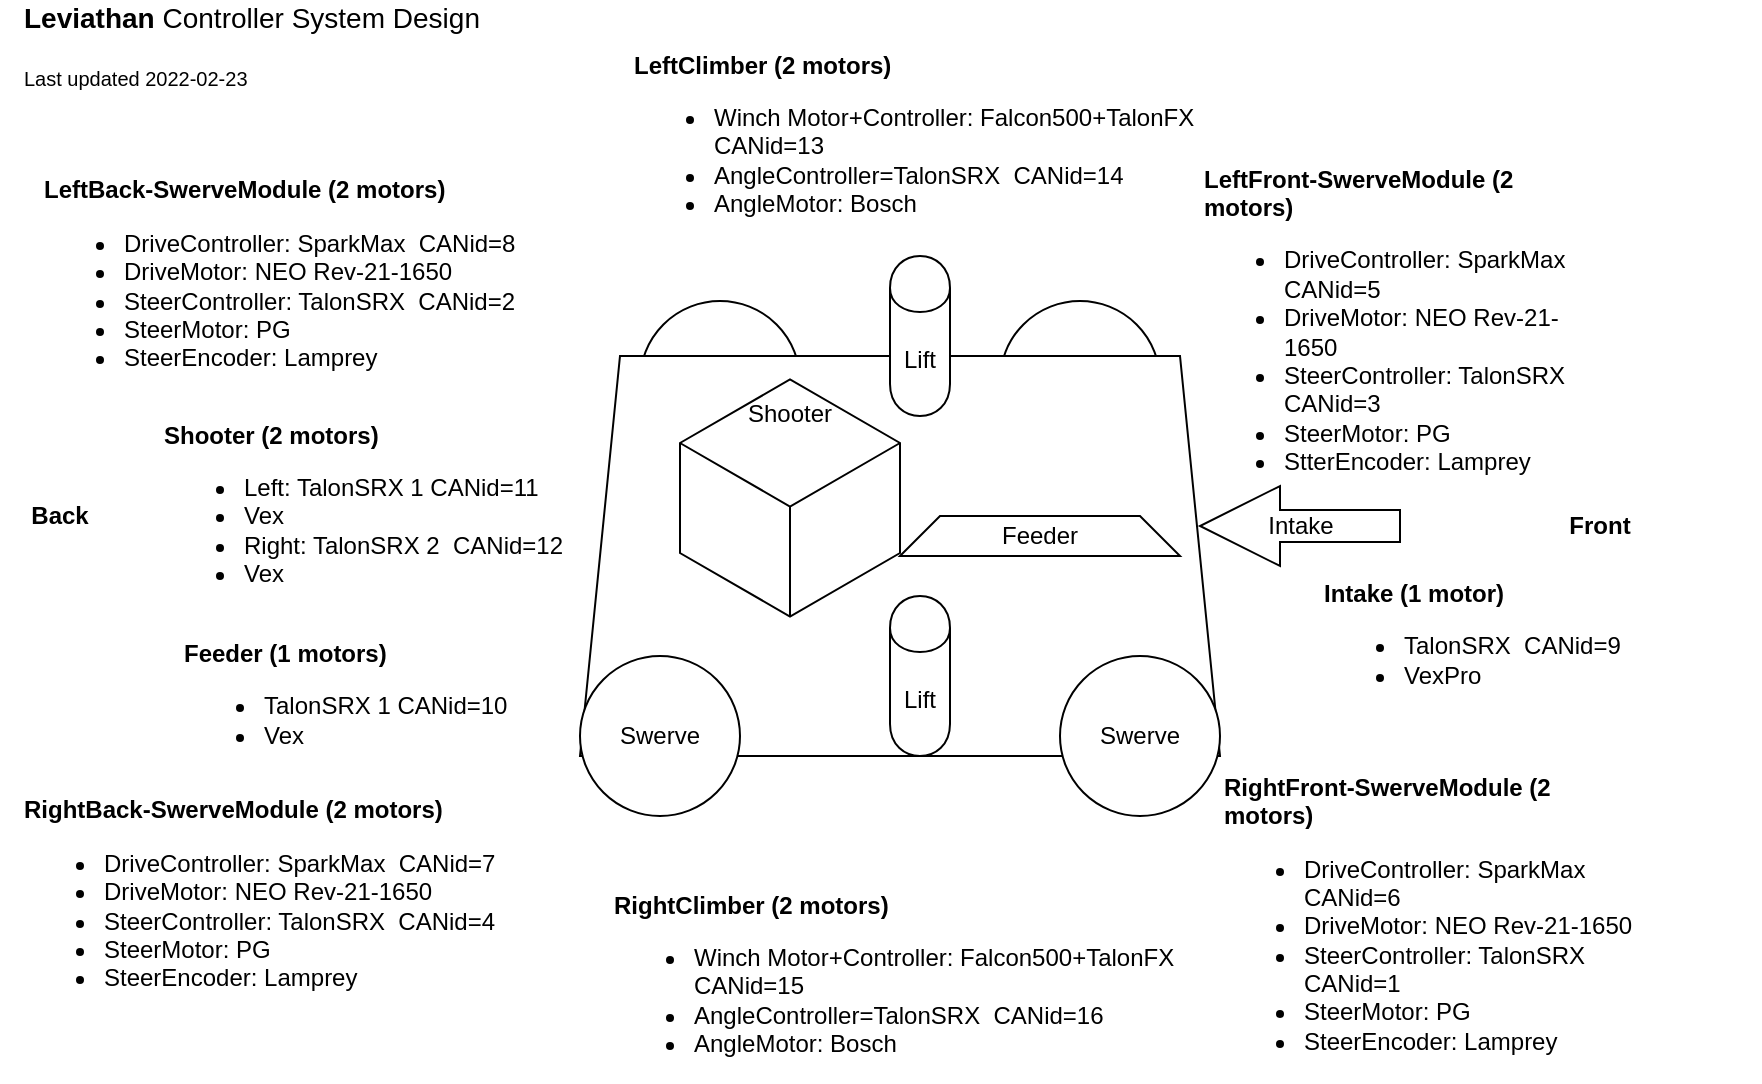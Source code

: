 <mxfile version="11.2.4" type="device" pages="1"><diagram id="aq-imfE5DwpCmfUWSRYW" name="Page-1"><mxGraphModel dx="931" dy="549" grid="1" gridSize="10" guides="1" tooltips="1" connect="1" arrows="1" fold="1" page="1" pageScale="1" pageWidth="850" pageHeight="1100" math="0" shadow="0"><root><mxCell id="0"/><mxCell id="1" parent="0"/><mxCell id="OiVuoZo3RGiIisSlQevk-17" value="" style="ellipse;whiteSpace=wrap;html=1;" parent="1" vertex="1"><mxGeometry x="510" y="172.5" width="80" height="80" as="geometry"/></mxCell><mxCell id="OiVuoZo3RGiIisSlQevk-3" value="" style="ellipse;whiteSpace=wrap;html=1;" parent="1" vertex="1"><mxGeometry x="330" y="172.5" width="80" height="80" as="geometry"/></mxCell><mxCell id="OiVuoZo3RGiIisSlQevk-1" value="" style="shape=trapezoid;perimeter=trapezoidPerimeter;whiteSpace=wrap;html=1;fixedSize=1;" parent="1" vertex="1"><mxGeometry x="300" y="200" width="320" height="200" as="geometry"/></mxCell><mxCell id="OiVuoZo3RGiIisSlQevk-6" value="&lt;b&gt;LeftClimber (2 motors)&lt;/b&gt;&lt;br&gt;&lt;ul&gt;&lt;li&gt;Winch Motor+Controller: Falcon500+TalonFX&amp;nbsp; CANid=13&lt;br&gt;&lt;/li&gt;&lt;li&gt;AngleController=TalonSRX&amp;nbsp; CANid=14&lt;/li&gt;&lt;li&gt;AngleMotor: Bosch&lt;/li&gt;&lt;/ul&gt;" style="text;html=1;strokeColor=none;fillColor=none;align=left;verticalAlign=middle;whiteSpace=wrap;rounded=0;" parent="1" vertex="1"><mxGeometry x="325" y="80" width="310" height="30" as="geometry"/></mxCell><mxCell id="OiVuoZo3RGiIisSlQevk-7" value="&lt;b&gt;RightBack-SwerveModule (2 motors)&lt;/b&gt;&lt;br&gt;&lt;ul&gt;&lt;li&gt;DriveController: SparkMax&amp;nbsp; CANid=7&lt;/li&gt;&lt;li&gt;DriveMotor: NEO Rev-21-1650&lt;/li&gt;&lt;li&gt;SteerController: TalonSRX&amp;nbsp; CANid=4&lt;/li&gt;&lt;li&gt;SteerMotor: PG&lt;/li&gt;&lt;li&gt;SteerEncoder: Lamprey&lt;/li&gt;&lt;/ul&gt;" style="text;html=1;strokeColor=none;fillColor=none;align=left;verticalAlign=middle;whiteSpace=wrap;rounded=0;" parent="1" vertex="1"><mxGeometry x="20" y="460" width="270" height="30" as="geometry"/></mxCell><mxCell id="OiVuoZo3RGiIisSlQevk-9" value="&lt;b&gt;RightFront-SwerveModule (2 motors)&lt;/b&gt;&lt;br&gt;&lt;ul&gt;&lt;li&gt;DriveController: SparkMax&amp;nbsp; CANid=6&lt;/li&gt;&lt;li&gt;DriveMotor: NEO Rev-21-1650&lt;/li&gt;&lt;li&gt;SteerController: TalonSRX&amp;nbsp; CANid=1&lt;/li&gt;&lt;li&gt;SteerMotor: PG&lt;/li&gt;&lt;li&gt;SteerEncoder: Lamprey&lt;/li&gt;&lt;/ul&gt;" style="text;html=1;strokeColor=none;fillColor=none;align=left;verticalAlign=middle;whiteSpace=wrap;rounded=0;" parent="1" vertex="1"><mxGeometry x="620" y="470" width="210" height="30" as="geometry"/></mxCell><mxCell id="OiVuoZo3RGiIisSlQevk-10" value="&lt;b&gt;LeftFront-SwerveModule (2 motors)&lt;/b&gt;&lt;br&gt;&lt;ul&gt;&lt;li&gt;DriveController: SparkMax&amp;nbsp; CANid=5&lt;/li&gt;&lt;li&gt;DriveMotor: NEO Rev-21-1650&lt;/li&gt;&lt;li&gt;SteerController: TalonSRX&amp;nbsp; CANid=3&lt;/li&gt;&lt;li&gt;SteerMotor: PG&lt;/li&gt;&lt;li&gt;StterEncoder: Lamprey&lt;/li&gt;&lt;/ul&gt;" style="text;html=1;strokeColor=none;fillColor=none;align=left;verticalAlign=middle;whiteSpace=wrap;rounded=0;" parent="1" vertex="1"><mxGeometry x="610" y="172.5" width="190" height="30" as="geometry"/></mxCell><mxCell id="OiVuoZo3RGiIisSlQevk-11" value="Front" style="text;html=1;strokeColor=none;fillColor=none;align=center;verticalAlign=middle;whiteSpace=wrap;rounded=0;fontStyle=1" parent="1" vertex="1"><mxGeometry x="780" y="270" width="60" height="30" as="geometry"/></mxCell><mxCell id="OiVuoZo3RGiIisSlQevk-12" value="Back" style="text;html=1;strokeColor=none;fillColor=none;align=center;verticalAlign=middle;whiteSpace=wrap;rounded=0;fontStyle=1" parent="1" vertex="1"><mxGeometry x="10" y="265" width="60" height="30" as="geometry"/></mxCell><mxCell id="OiVuoZo3RGiIisSlQevk-15" value="&lt;b&gt;LeftBack-SwerveModule (2 motors)&lt;/b&gt;&lt;br&gt;&lt;ul&gt;&lt;li&gt;DriveController: SparkMax&amp;nbsp; CANid=8&lt;/li&gt;&lt;li&gt;DriveMotor: NEO Rev-21-1650&lt;/li&gt;&lt;li&gt;SteerController: TalonSRX&amp;nbsp; CANid=2&lt;/li&gt;&lt;li&gt;SteerMotor: PG&lt;/li&gt;&lt;li&gt;SteerEncoder: Lamprey&lt;/li&gt;&lt;/ul&gt;" style="text;html=1;strokeColor=none;fillColor=none;align=left;verticalAlign=middle;whiteSpace=wrap;rounded=0;" parent="1" vertex="1"><mxGeometry x="30" y="150" width="270" height="30" as="geometry"/></mxCell><mxCell id="OiVuoZo3RGiIisSlQevk-16" value="&lt;span style=&quot;color: rgba(0 , 0 , 0 , 0) ; font-family: monospace ; font-size: 0px&quot;&gt;%3CmxGraphModel%3E%3Croot%3E%3CmxCell%20id%3D%220%22%2F%3E%3CmxCell%20id%3D%221%22%20parent%3D%220%22%2F%3E%3CmxCell%20id%3D%222%22%20value%3D%22%26lt%3Bb%26gt%3BLeftClimber%20(Winch%20motor%2C%20Angle%20motor)%26lt%3B%2Fb%26gt%3B%26lt%3Bbr%26gt%3B%26lt%3Bul%26gt%3B%26lt%3Bli%26gt%3B%26lt%3Bspan%26gt%3BTalonSRX%26amp%3Bnbsp%3B%20CANid%3D%3F%3F%3F%26lt%3B%2Fspan%26gt%3B%26lt%3Bbr%26gt%3B%26lt%3B%2Fli%26gt%3B%26lt%3Bli%26gt%3BWinch%3A%20FalconFX%20CANid%3D%3F%3F%3F%26lt%3B%2Fli%26gt%3B%26lt%3Bli%26gt%3BAngleController%3F%3F%3F%26lt%3B%2Fli%26gt%3B%26lt%3Bli%26gt%3BAngle%20Motor%3F%3F%3F%26lt%3B%2Fli%26gt%3B%26lt%3B%2Ful%26gt%3B%22%20style%3D%22text%3Bhtml%3D1%3BstrokeColor%3Dnone%3BfillColor%3Dnone%3Balign%3Dleft%3BverticalAlign%3Dmiddle%3BwhiteSpace%3Dwrap%3Brounded%3D0%3B%22%20vertex%3D%221%22%20parent%3D%221%22%3E%3CmxGeometry%20x%3D%22350%22%20y%3D%2280%22%20width%3D%22250%22%20height%3D%2230%22%20as%3D%22geometry%22%2F%3E%3C%2FmxCell%3E%3C%2Froot%3E%3C%2FmxGraphModel%3E&lt;/span&gt;" style="text;html=1;strokeColor=none;fillColor=none;align=left;verticalAlign=middle;whiteSpace=wrap;rounded=0;" parent="1" vertex="1"><mxGeometry x="370" y="460" width="220" height="30" as="geometry"/></mxCell><mxCell id="OiVuoZo3RGiIisSlQevk-2" value="Swerve" style="ellipse;whiteSpace=wrap;html=1;" parent="1" vertex="1"><mxGeometry x="300" y="350" width="80" height="80" as="geometry"/></mxCell><mxCell id="OiVuoZo3RGiIisSlQevk-5" value="Swerve" style="ellipse;whiteSpace=wrap;html=1;" parent="1" vertex="1"><mxGeometry x="540" y="350" width="80" height="80" as="geometry"/></mxCell><mxCell id="OiVuoZo3RGiIisSlQevk-20" value="Intake" style="html=1;shadow=0;dashed=0;align=center;verticalAlign=middle;shape=mxgraph.arrows2.arrow;dy=0.6;dx=40;flipH=1;notch=0;" parent="1" vertex="1"><mxGeometry x="610" y="265" width="100" height="40" as="geometry"/></mxCell><mxCell id="OiVuoZo3RGiIisSlQevk-21" value="&lt;b&gt;Intake (1 motor)&lt;/b&gt;&lt;br&gt;&lt;ul&gt;&lt;li&gt;&lt;span&gt;TalonSRX&amp;nbsp; CANid=9&lt;/span&gt;&lt;br&gt;&lt;/li&gt;&lt;li&gt;VexPro&lt;/li&gt;&lt;/ul&gt;" style="text;html=1;strokeColor=none;fillColor=none;align=left;verticalAlign=middle;whiteSpace=wrap;rounded=0;" parent="1" vertex="1"><mxGeometry x="670" y="330" width="220" height="30" as="geometry"/></mxCell><mxCell id="OiVuoZo3RGiIisSlQevk-25" value="&lt;b&gt;Shooter (2 motors)&lt;/b&gt;&lt;br&gt;&lt;ul&gt;&lt;li&gt;&lt;span&gt;Left: TalonSRX 1 CANid=11&lt;/span&gt;&lt;br&gt;&lt;/li&gt;&lt;li&gt;Vex&lt;/li&gt;&lt;li&gt;Right: TalonSRX 2&amp;nbsp; CANid=12&lt;/li&gt;&lt;li&gt;Vex&lt;/li&gt;&lt;/ul&gt;" style="text;html=1;strokeColor=none;fillColor=none;align=left;verticalAlign=middle;whiteSpace=wrap;rounded=0;" parent="1" vertex="1"><mxGeometry x="90" y="265" width="220" height="30" as="geometry"/></mxCell><mxCell id="OiVuoZo3RGiIisSlQevk-28" value="&lt;b&gt;Feeder (1 motors)&lt;/b&gt;&lt;br&gt;&lt;ul&gt;&lt;li&gt;&lt;span&gt;TalonSRX 1 CANid=10&lt;/span&gt;&lt;br&gt;&lt;/li&gt;&lt;li&gt;Vex&lt;/li&gt;&lt;/ul&gt;" style="text;html=1;strokeColor=none;fillColor=none;align=left;verticalAlign=middle;whiteSpace=wrap;rounded=0;" parent="1" vertex="1"><mxGeometry x="100" y="360" width="220" height="30" as="geometry"/></mxCell><mxCell id="OiVuoZo3RGiIisSlQevk-30" value="Feeder" style="shape=trapezoid;perimeter=trapezoidPerimeter;whiteSpace=wrap;html=1;fixedSize=1;" parent="1" vertex="1"><mxGeometry x="460" y="280" width="140" height="20" as="geometry"/></mxCell><mxCell id="OiVuoZo3RGiIisSlQevk-31" value="&lt;font style=&quot;font-size: 14px&quot;&gt;&lt;b&gt;Leviathan&amp;nbsp;&lt;/b&gt;Controller System Design&lt;/font&gt;&lt;br&gt;&lt;br&gt;&lt;font style=&quot;font-size: 10px&quot;&gt;Last updated 2022-02-23&lt;/font&gt;" style="text;html=1;strokeColor=none;fillColor=none;align=left;verticalAlign=middle;whiteSpace=wrap;rounded=0;" parent="1" vertex="1"><mxGeometry x="20" y="30" width="245" height="30" as="geometry"/></mxCell><mxCell id="TTNxWCvt8wce7vHE9U5l-1" value="&lt;b&gt;RightClimber (2 motors)&lt;/b&gt;&lt;br&gt;&lt;ul&gt;&lt;li&gt;Winch Motor+Controller: Falcon500+TalonFX&amp;nbsp; CANid=15&lt;br&gt;&lt;/li&gt;&lt;li&gt;AngleController=TalonSRX&amp;nbsp; CANid=16&lt;/li&gt;&lt;li&gt;AngleMotor: Bosch&lt;/li&gt;&lt;/ul&gt;" style="text;html=1;strokeColor=none;fillColor=none;align=left;verticalAlign=middle;whiteSpace=wrap;rounded=0;" parent="1" vertex="1"><mxGeometry x="315" y="500" width="310" height="30" as="geometry"/></mxCell><mxCell id="y7R0vn66H6XqdpLOAAEb-1" value="Lift" style="shape=cylinder;whiteSpace=wrap;html=1;boundedLbl=1;backgroundOutline=1;" vertex="1" parent="1"><mxGeometry x="455" y="150" width="30" height="80" as="geometry"/></mxCell><mxCell id="y7R0vn66H6XqdpLOAAEb-4" value="Lift" style="shape=cylinder;whiteSpace=wrap;html=1;boundedLbl=1;backgroundOutline=1;" vertex="1" parent="1"><mxGeometry x="455" y="320" width="30" height="80" as="geometry"/></mxCell><mxCell id="y7R0vn66H6XqdpLOAAEb-5" value="Shooter" style="html=1;whiteSpace=wrap;aspect=fixed;shape=isoCube;backgroundOutline=1;verticalAlign=top;spacingTop=5;" vertex="1" parent="1"><mxGeometry x="350" y="210" width="110" height="122" as="geometry"/></mxCell></root></mxGraphModel></diagram></mxfile>